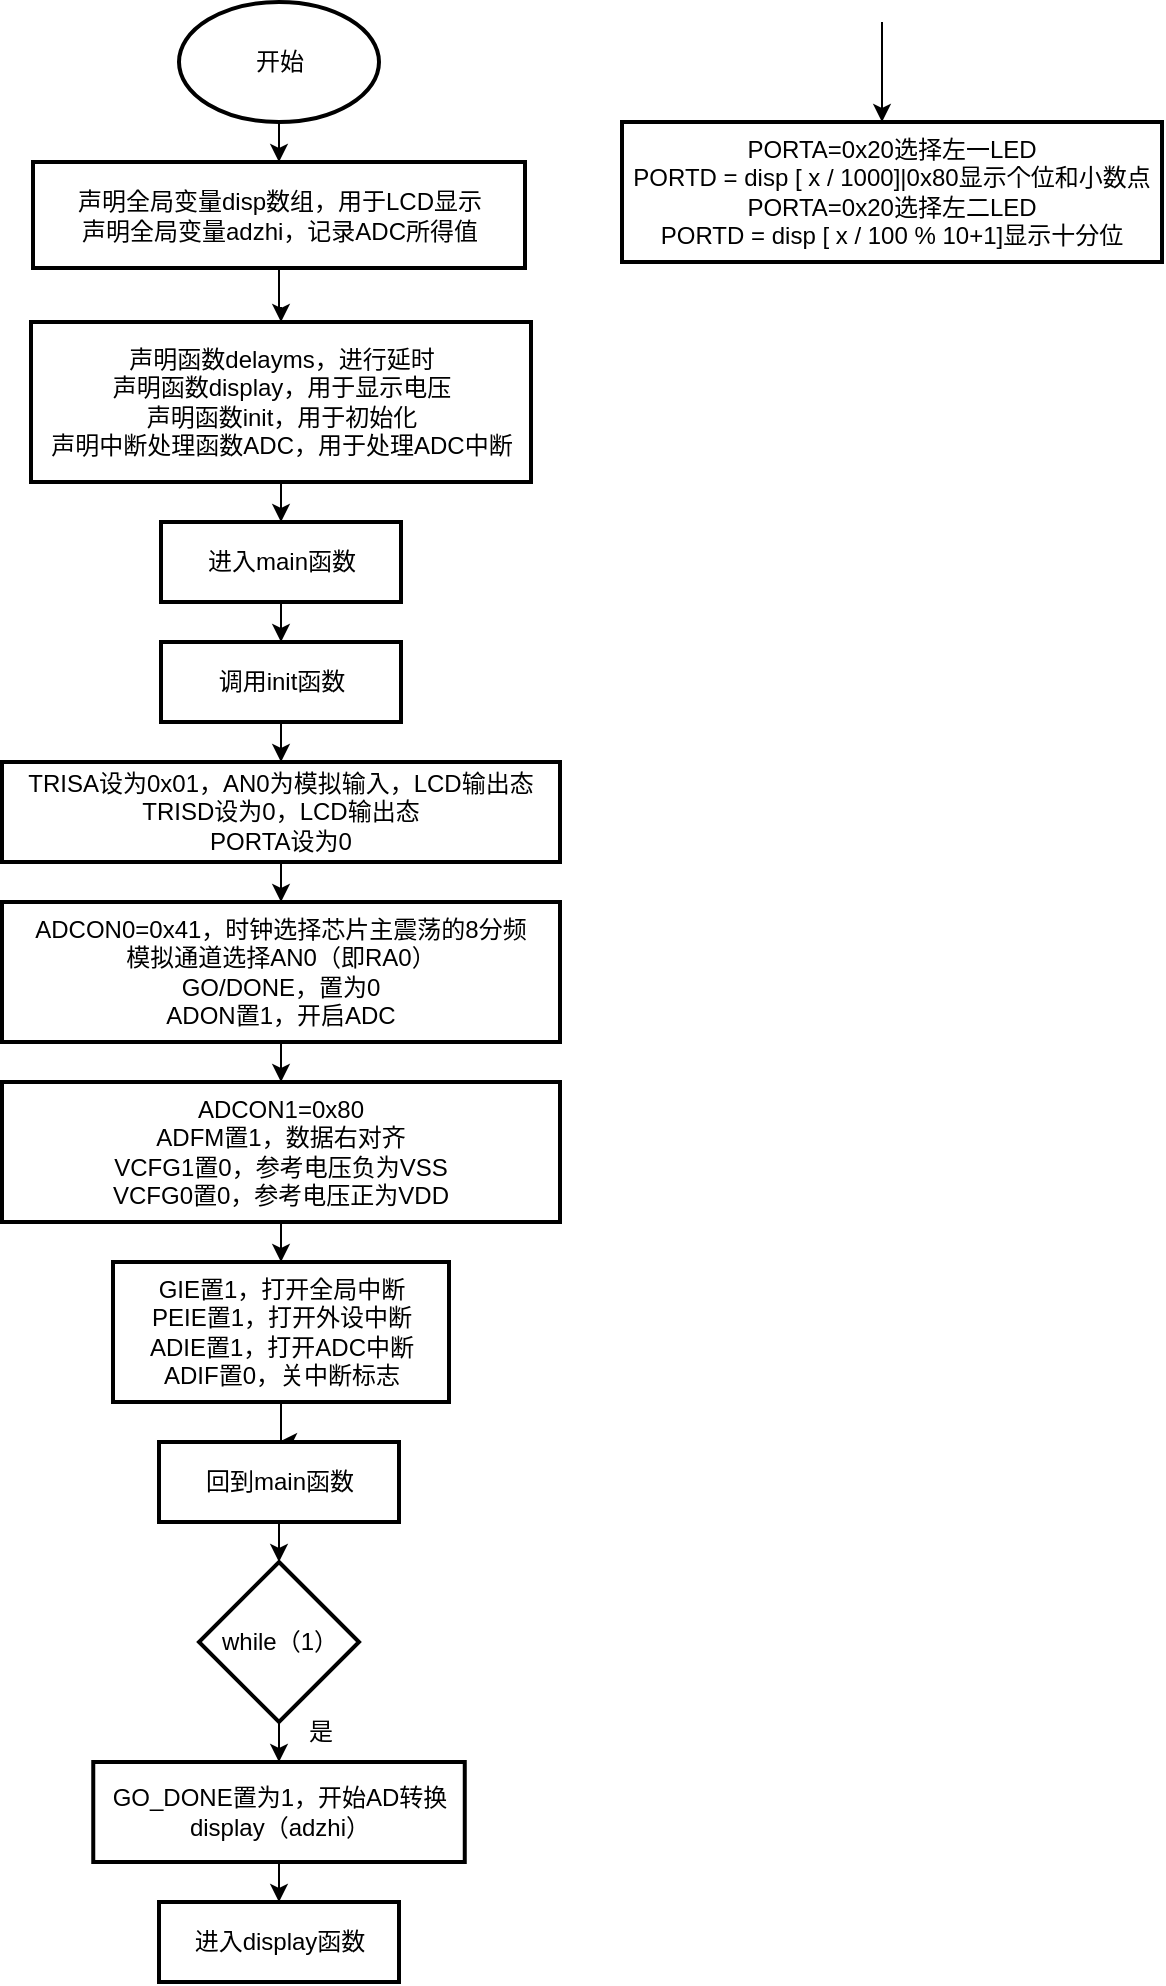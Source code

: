 <mxfile version="20.7.4" type="github">
  <diagram id="3eUY9YOZhR-SXs3_E1b9" name="第 1 页">
    <mxGraphModel dx="1393" dy="598" grid="1" gridSize="10" guides="1" tooltips="1" connect="1" arrows="1" fold="1" page="1" pageScale="1" pageWidth="827" pageHeight="1169" math="0" shadow="0">
      <root>
        <mxCell id="0" />
        <mxCell id="1" parent="0" />
        <mxCell id="0A-6d0JzJ2EYa3tkO6Nl-3" value="" style="edgeStyle=orthogonalEdgeStyle;rounded=0;orthogonalLoop=1;jettySize=auto;html=1;" parent="1" source="0A-6d0JzJ2EYa3tkO6Nl-1" target="0A-6d0JzJ2EYa3tkO6Nl-2" edge="1">
          <mxGeometry relative="1" as="geometry" />
        </mxCell>
        <mxCell id="0A-6d0JzJ2EYa3tkO6Nl-1" value="开始" style="strokeWidth=2;html=1;shape=mxgraph.flowchart.start_1;whiteSpace=wrap;" parent="1" vertex="1">
          <mxGeometry x="168.5" y="50" width="100" height="60" as="geometry" />
        </mxCell>
        <mxCell id="0A-6d0JzJ2EYa3tkO6Nl-5" value="" style="edgeStyle=orthogonalEdgeStyle;rounded=0;orthogonalLoop=1;jettySize=auto;html=1;" parent="1" source="0A-6d0JzJ2EYa3tkO6Nl-2" target="0A-6d0JzJ2EYa3tkO6Nl-4" edge="1">
          <mxGeometry relative="1" as="geometry" />
        </mxCell>
        <mxCell id="0A-6d0JzJ2EYa3tkO6Nl-2" value="声明全局变量disp数组，用于LCD显示&lt;br&gt;声明全局变量adzhi，记录ADC所得值" style="whiteSpace=wrap;html=1;strokeWidth=2;" parent="1" vertex="1">
          <mxGeometry x="95.5" y="130" width="246" height="53" as="geometry" />
        </mxCell>
        <mxCell id="0A-6d0JzJ2EYa3tkO6Nl-7" value="" style="edgeStyle=orthogonalEdgeStyle;rounded=0;orthogonalLoop=1;jettySize=auto;html=1;" parent="1" source="0A-6d0JzJ2EYa3tkO6Nl-4" target="0A-6d0JzJ2EYa3tkO6Nl-6" edge="1">
          <mxGeometry relative="1" as="geometry" />
        </mxCell>
        <mxCell id="0A-6d0JzJ2EYa3tkO6Nl-4" value="声明函数delayms，进行延时&lt;br&gt;声明函数display，用于显示电压&lt;br&gt;声明函数init，用于初始化&lt;br&gt;声明中断处理函数ADC，用于处理ADC中断" style="whiteSpace=wrap;html=1;strokeWidth=2;" parent="1" vertex="1">
          <mxGeometry x="94.5" y="210" width="250" height="80" as="geometry" />
        </mxCell>
        <mxCell id="0A-6d0JzJ2EYa3tkO6Nl-9" value="" style="edgeStyle=orthogonalEdgeStyle;rounded=0;orthogonalLoop=1;jettySize=auto;html=1;" parent="1" source="0A-6d0JzJ2EYa3tkO6Nl-6" target="0A-6d0JzJ2EYa3tkO6Nl-8" edge="1">
          <mxGeometry relative="1" as="geometry" />
        </mxCell>
        <mxCell id="0A-6d0JzJ2EYa3tkO6Nl-6" value="进入main函数" style="whiteSpace=wrap;html=1;strokeWidth=2;" parent="1" vertex="1">
          <mxGeometry x="159.5" y="310" width="120" height="40" as="geometry" />
        </mxCell>
        <mxCell id="0A-6d0JzJ2EYa3tkO6Nl-11" value="" style="edgeStyle=orthogonalEdgeStyle;rounded=0;orthogonalLoop=1;jettySize=auto;html=1;" parent="1" source="0A-6d0JzJ2EYa3tkO6Nl-8" target="0A-6d0JzJ2EYa3tkO6Nl-10" edge="1">
          <mxGeometry relative="1" as="geometry" />
        </mxCell>
        <mxCell id="0A-6d0JzJ2EYa3tkO6Nl-8" value="调用init函数" style="whiteSpace=wrap;html=1;strokeWidth=2;" parent="1" vertex="1">
          <mxGeometry x="159.5" y="370" width="120" height="40" as="geometry" />
        </mxCell>
        <mxCell id="0A-6d0JzJ2EYa3tkO6Nl-15" value="" style="edgeStyle=orthogonalEdgeStyle;rounded=0;orthogonalLoop=1;jettySize=auto;html=1;" parent="1" source="0A-6d0JzJ2EYa3tkO6Nl-10" target="0A-6d0JzJ2EYa3tkO6Nl-14" edge="1">
          <mxGeometry relative="1" as="geometry" />
        </mxCell>
        <mxCell id="0A-6d0JzJ2EYa3tkO6Nl-10" value="TRISA设为0x01，AN0为模拟输入，LCD输出态&lt;br&gt;TRISD设为0，LCD输出态&lt;br&gt;PORTA设为0&lt;br&gt;" style="whiteSpace=wrap;html=1;strokeWidth=2;" parent="1" vertex="1">
          <mxGeometry x="80" y="430" width="279" height="50" as="geometry" />
        </mxCell>
        <mxCell id="0A-6d0JzJ2EYa3tkO6Nl-17" value="" style="edgeStyle=orthogonalEdgeStyle;rounded=0;orthogonalLoop=1;jettySize=auto;html=1;" parent="1" source="0A-6d0JzJ2EYa3tkO6Nl-14" target="0A-6d0JzJ2EYa3tkO6Nl-16" edge="1">
          <mxGeometry relative="1" as="geometry" />
        </mxCell>
        <mxCell id="0A-6d0JzJ2EYa3tkO6Nl-14" value="ADCON0=0x41，时钟选择芯片主震荡的8分频&lt;br&gt;模拟通道选择AN0（即RA0）&lt;br&gt;GO/DONE，置为0&lt;br&gt;ADON置1，开启ADC" style="whiteSpace=wrap;html=1;strokeWidth=2;" parent="1" vertex="1">
          <mxGeometry x="80" y="500" width="279" height="70" as="geometry" />
        </mxCell>
        <mxCell id="0A-6d0JzJ2EYa3tkO6Nl-19" value="" style="edgeStyle=orthogonalEdgeStyle;rounded=0;orthogonalLoop=1;jettySize=auto;html=1;" parent="1" source="0A-6d0JzJ2EYa3tkO6Nl-16" target="0A-6d0JzJ2EYa3tkO6Nl-18" edge="1">
          <mxGeometry relative="1" as="geometry" />
        </mxCell>
        <mxCell id="0A-6d0JzJ2EYa3tkO6Nl-16" value="ADCON1=0x80&lt;br&gt;ADFM置1，数据右对齐&lt;br&gt;VCFG1置0，参考电压负为VSS&lt;br&gt;VCFG0置0，参考电压正为VDD" style="whiteSpace=wrap;html=1;strokeWidth=2;" parent="1" vertex="1">
          <mxGeometry x="80" y="590" width="279" height="70" as="geometry" />
        </mxCell>
        <mxCell id="0A-6d0JzJ2EYa3tkO6Nl-21" value="" style="edgeStyle=orthogonalEdgeStyle;rounded=0;orthogonalLoop=1;jettySize=auto;html=1;" parent="1" source="0A-6d0JzJ2EYa3tkO6Nl-18" target="0A-6d0JzJ2EYa3tkO6Nl-20" edge="1">
          <mxGeometry relative="1" as="geometry" />
        </mxCell>
        <mxCell id="0A-6d0JzJ2EYa3tkO6Nl-18" value="GIE置1，打开全局中断&lt;br&gt;PEIE置1，打开外设中断&lt;br&gt;ADIE置1，打开ADC中断&lt;br&gt;ADIF置0，关中断标志" style="whiteSpace=wrap;html=1;strokeWidth=2;" parent="1" vertex="1">
          <mxGeometry x="135.5" y="680" width="168" height="70" as="geometry" />
        </mxCell>
        <mxCell id="0A-6d0JzJ2EYa3tkO6Nl-25" value="" style="edgeStyle=orthogonalEdgeStyle;rounded=0;orthogonalLoop=1;jettySize=auto;html=1;" parent="1" source="0A-6d0JzJ2EYa3tkO6Nl-20" target="0A-6d0JzJ2EYa3tkO6Nl-24" edge="1">
          <mxGeometry relative="1" as="geometry" />
        </mxCell>
        <mxCell id="0A-6d0JzJ2EYa3tkO6Nl-20" value="回到main函数" style="whiteSpace=wrap;html=1;strokeWidth=2;" parent="1" vertex="1">
          <mxGeometry x="158.5" y="770" width="120" height="40" as="geometry" />
        </mxCell>
        <mxCell id="0A-6d0JzJ2EYa3tkO6Nl-27" value="" style="edgeStyle=orthogonalEdgeStyle;rounded=0;orthogonalLoop=1;jettySize=auto;html=1;" parent="1" source="0A-6d0JzJ2EYa3tkO6Nl-24" target="0A-6d0JzJ2EYa3tkO6Nl-26" edge="1">
          <mxGeometry relative="1" as="geometry" />
        </mxCell>
        <mxCell id="0A-6d0JzJ2EYa3tkO6Nl-24" value="while（1）" style="rhombus;whiteSpace=wrap;html=1;strokeWidth=2;" parent="1" vertex="1">
          <mxGeometry x="178.5" y="830" width="80" height="80" as="geometry" />
        </mxCell>
        <mxCell id="0A-6d0JzJ2EYa3tkO6Nl-30" value="" style="edgeStyle=orthogonalEdgeStyle;rounded=0;orthogonalLoop=1;jettySize=auto;html=1;" parent="1" source="0A-6d0JzJ2EYa3tkO6Nl-26" target="0A-6d0JzJ2EYa3tkO6Nl-29" edge="1">
          <mxGeometry relative="1" as="geometry" />
        </mxCell>
        <mxCell id="0A-6d0JzJ2EYa3tkO6Nl-26" value="GO_DONE置为1，开始AD转换&lt;br&gt;display（adzhi）" style="whiteSpace=wrap;html=1;strokeWidth=2;" parent="1" vertex="1">
          <mxGeometry x="125.63" y="930" width="185.75" height="50" as="geometry" />
        </mxCell>
        <mxCell id="0A-6d0JzJ2EYa3tkO6Nl-28" value="是" style="text;html=1;align=center;verticalAlign=middle;resizable=0;points=[];autosize=1;strokeColor=none;fillColor=none;" parent="1" vertex="1">
          <mxGeometry x="218.5" y="900" width="40" height="30" as="geometry" />
        </mxCell>
        <mxCell id="0A-6d0JzJ2EYa3tkO6Nl-29" value="进入display函数" style="whiteSpace=wrap;html=1;strokeWidth=2;" parent="1" vertex="1">
          <mxGeometry x="158.5" y="1000" width="120" height="40" as="geometry" />
        </mxCell>
        <mxCell id="0A-6d0JzJ2EYa3tkO6Nl-37" value="" style="edgeStyle=orthogonalEdgeStyle;rounded=0;orthogonalLoop=1;jettySize=auto;html=1;" parent="1" target="0A-6d0JzJ2EYa3tkO6Nl-36" edge="1">
          <mxGeometry relative="1" as="geometry">
            <mxPoint x="520" y="60" as="sourcePoint" />
            <Array as="points">
              <mxPoint x="520" y="60" />
            </Array>
          </mxGeometry>
        </mxCell>
        <mxCell id="0A-6d0JzJ2EYa3tkO6Nl-36" value="&lt;div&gt;PORTA=0x20选择左一LED&lt;/div&gt;&lt;div&gt;PORTD = disp [ x / 1000]&lt;span style=&quot;background-color: initial;&quot;&gt;|&lt;/span&gt;&lt;span style=&quot;background-color: initial;&quot;&gt;0x80显示个位和小数点&lt;/span&gt;&lt;/div&gt;&lt;div&gt;PORTA=0x20选择左二LED&lt;br&gt;&lt;/div&gt;&lt;div&gt;PORTD = disp [ x / 100 % 10+1]显示十分位&lt;br&gt;&lt;/div&gt;" style="whiteSpace=wrap;html=1;strokeWidth=2;" parent="1" vertex="1">
          <mxGeometry x="390" y="110" width="270" height="70" as="geometry" />
        </mxCell>
      </root>
    </mxGraphModel>
  </diagram>
</mxfile>
